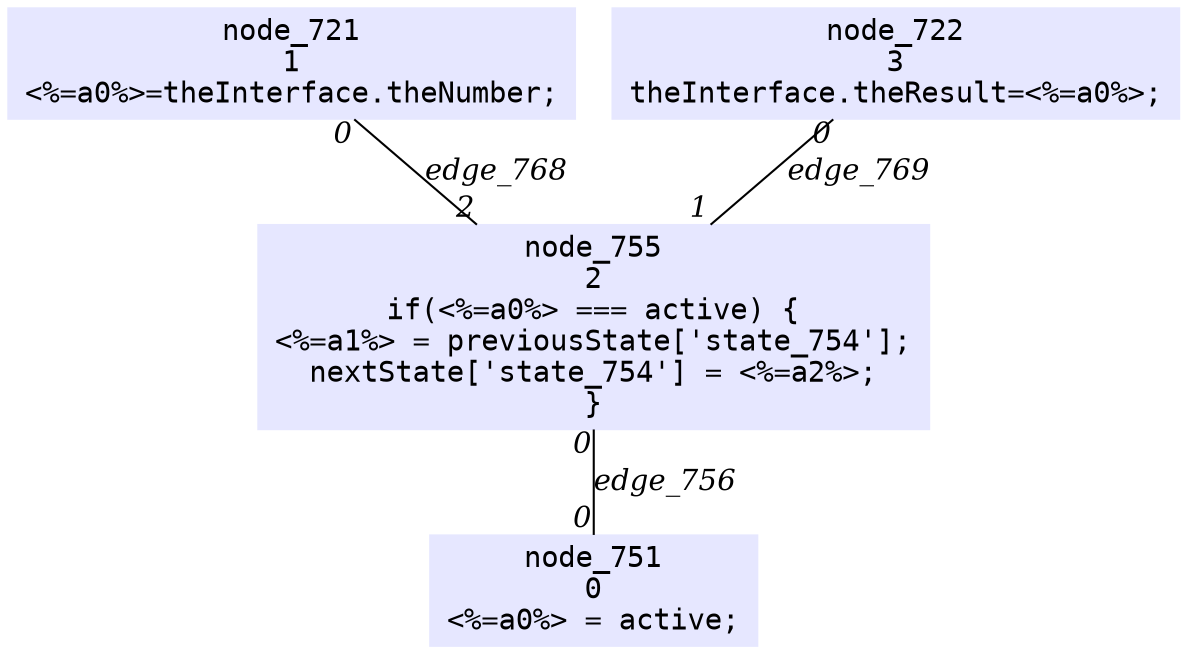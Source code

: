 digraph g{node_721 [shape=box, style=filled, color="0.66 0.1 1.0", fontname="Courier", label="node_721
1
<%=a0%>=theInterface.theNumber;
" ]
node_722 [shape=box, style=filled, color="0.66 0.1 1.0", fontname="Courier", label="node_722
3
theInterface.theResult=<%=a0%>;
" ]
node_751 [shape=box, style=filled, color="0.66 0.1 1.0", fontname="Courier", label="node_751
0
<%=a0%> = active;
" ]
node_755 [shape=box, style=filled, color="0.66 0.1 1.0", fontname="Courier", label="node_755
2
if(<%=a0%> === active) {
<%=a1%> = previousState['state_754'];
nextState['state_754'] = <%=a2%>;
}
" ]
node_755 -> node_751 [dir=none, arrowHead=none, fontname="Times-Italic", label="edge_756",  headlabel="0", taillabel="0" ]
node_721 -> node_755 [dir=none, arrowHead=none, fontname="Times-Italic", label="edge_768",  headlabel="2", taillabel="0" ]
node_722 -> node_755 [dir=none, arrowHead=none, fontname="Times-Italic", label="edge_769",  headlabel="1", taillabel="0" ]
}